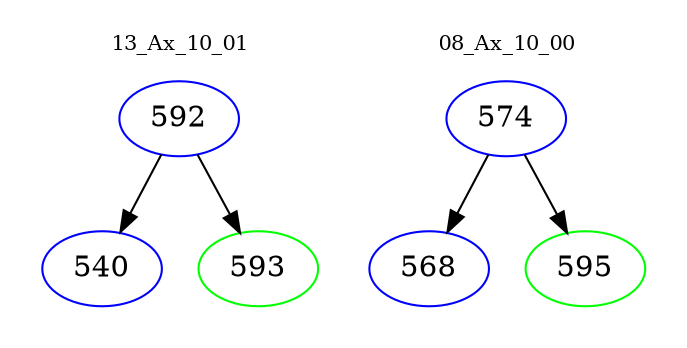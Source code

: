 digraph{
subgraph cluster_0 {
color = white
label = "13_Ax_10_01";
fontsize=10;
T0_592 [label="592", color="blue"]
T0_592 -> T0_540 [color="black"]
T0_540 [label="540", color="blue"]
T0_592 -> T0_593 [color="black"]
T0_593 [label="593", color="green"]
}
subgraph cluster_1 {
color = white
label = "08_Ax_10_00";
fontsize=10;
T1_574 [label="574", color="blue"]
T1_574 -> T1_568 [color="black"]
T1_568 [label="568", color="blue"]
T1_574 -> T1_595 [color="black"]
T1_595 [label="595", color="green"]
}
}
